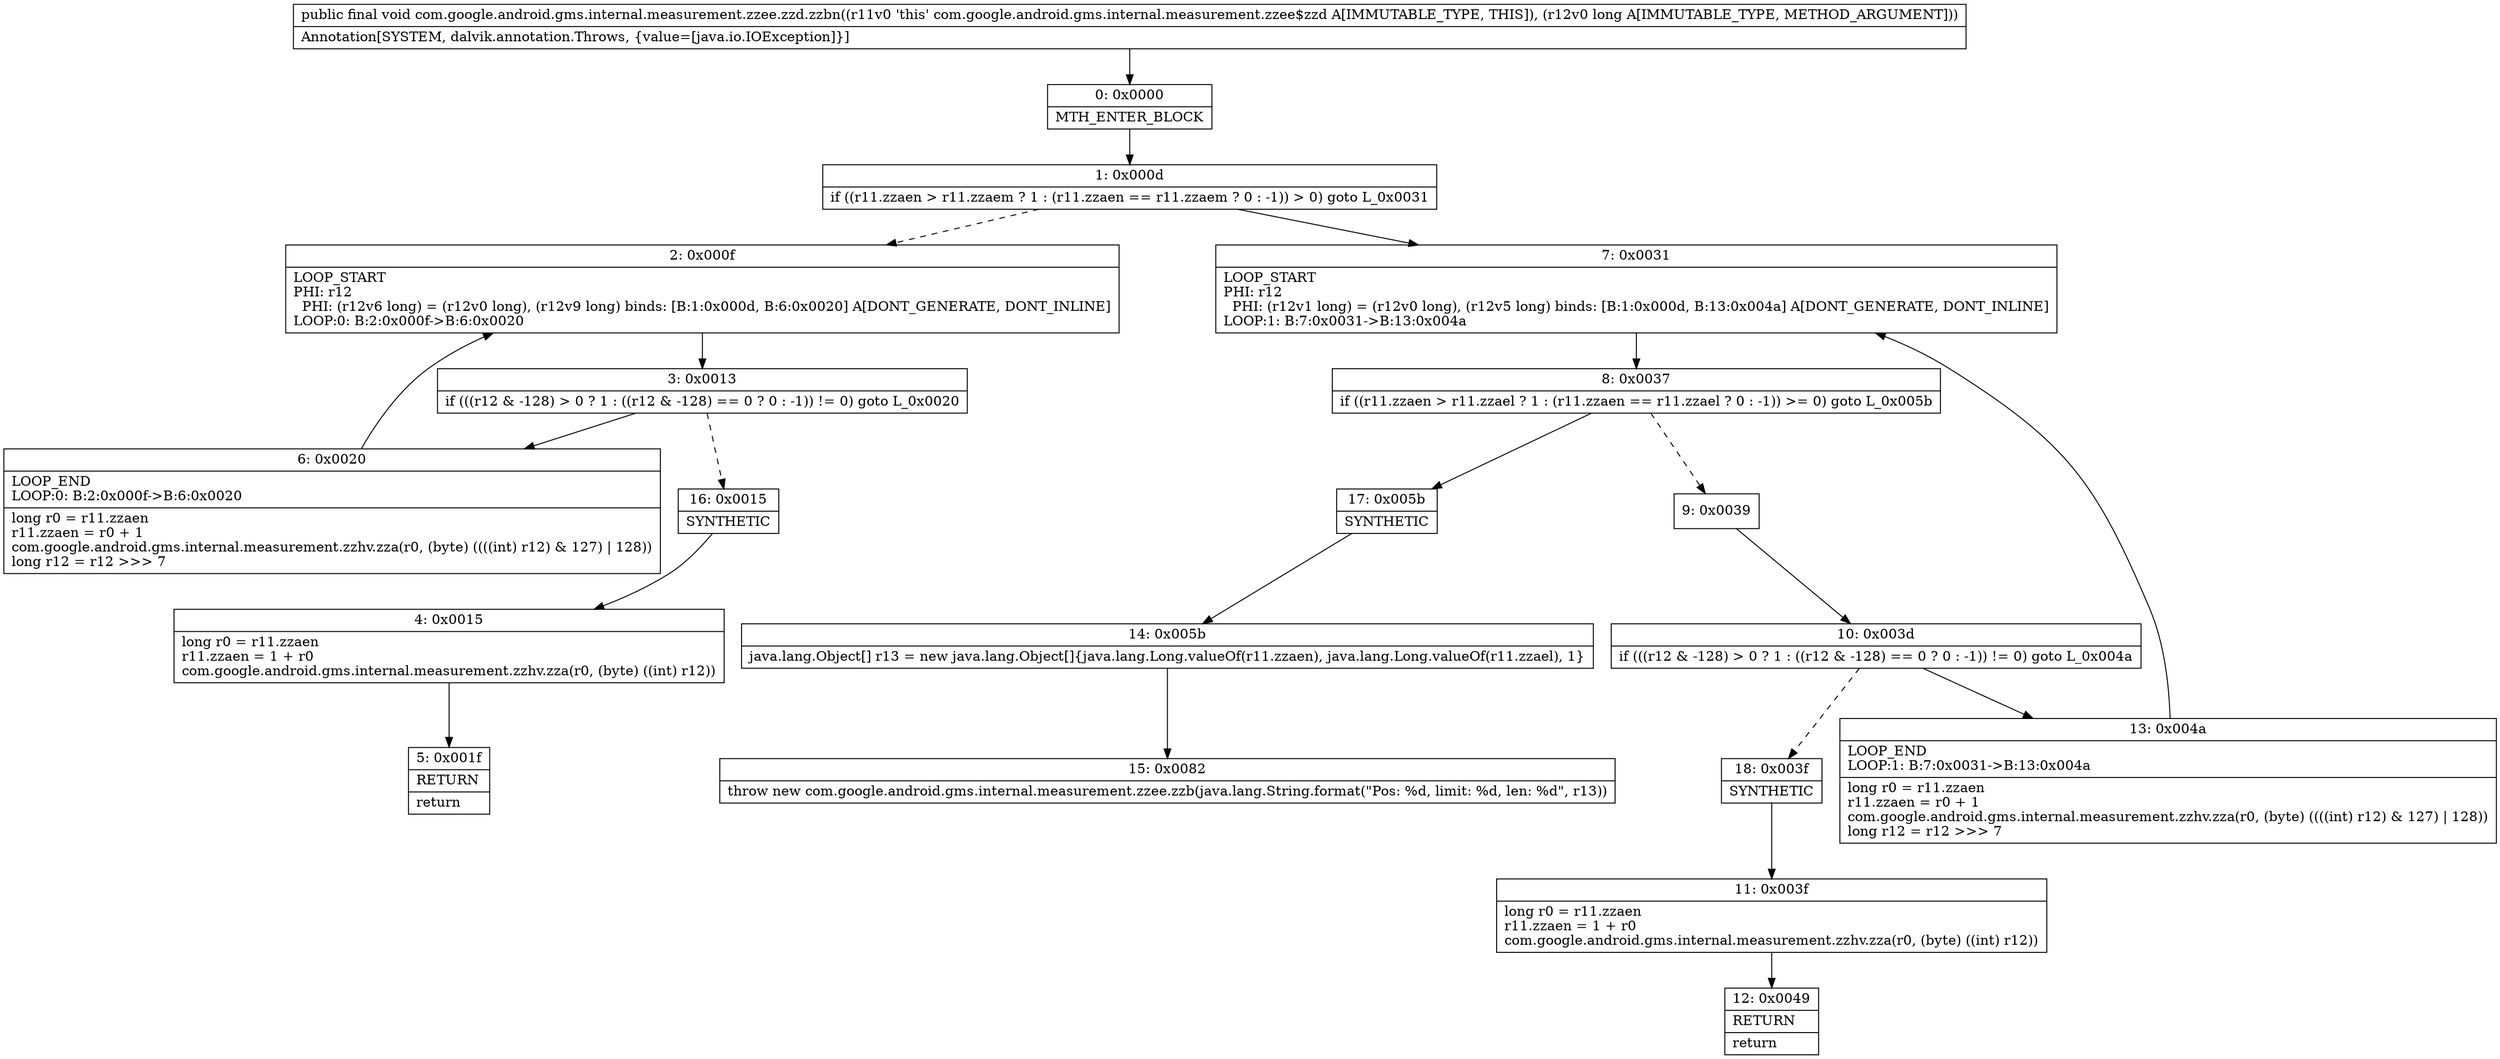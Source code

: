 digraph "CFG forcom.google.android.gms.internal.measurement.zzee.zzd.zzbn(J)V" {
Node_0 [shape=record,label="{0\:\ 0x0000|MTH_ENTER_BLOCK\l}"];
Node_1 [shape=record,label="{1\:\ 0x000d|if ((r11.zzaen \> r11.zzaem ? 1 : (r11.zzaen == r11.zzaem ? 0 : \-1)) \> 0) goto L_0x0031\l}"];
Node_2 [shape=record,label="{2\:\ 0x000f|LOOP_START\lPHI: r12 \l  PHI: (r12v6 long) = (r12v0 long), (r12v9 long) binds: [B:1:0x000d, B:6:0x0020] A[DONT_GENERATE, DONT_INLINE]\lLOOP:0: B:2:0x000f\-\>B:6:0x0020\l}"];
Node_3 [shape=record,label="{3\:\ 0x0013|if (((r12 & \-128) \> 0 ? 1 : ((r12 & \-128) == 0 ? 0 : \-1)) != 0) goto L_0x0020\l}"];
Node_4 [shape=record,label="{4\:\ 0x0015|long r0 = r11.zzaen\lr11.zzaen = 1 + r0\lcom.google.android.gms.internal.measurement.zzhv.zza(r0, (byte) ((int) r12))\l}"];
Node_5 [shape=record,label="{5\:\ 0x001f|RETURN\l|return\l}"];
Node_6 [shape=record,label="{6\:\ 0x0020|LOOP_END\lLOOP:0: B:2:0x000f\-\>B:6:0x0020\l|long r0 = r11.zzaen\lr11.zzaen = r0 + 1\lcom.google.android.gms.internal.measurement.zzhv.zza(r0, (byte) ((((int) r12) & 127) \| 128))\llong r12 = r12 \>\>\> 7\l}"];
Node_7 [shape=record,label="{7\:\ 0x0031|LOOP_START\lPHI: r12 \l  PHI: (r12v1 long) = (r12v0 long), (r12v5 long) binds: [B:1:0x000d, B:13:0x004a] A[DONT_GENERATE, DONT_INLINE]\lLOOP:1: B:7:0x0031\-\>B:13:0x004a\l}"];
Node_8 [shape=record,label="{8\:\ 0x0037|if ((r11.zzaen \> r11.zzael ? 1 : (r11.zzaen == r11.zzael ? 0 : \-1)) \>= 0) goto L_0x005b\l}"];
Node_9 [shape=record,label="{9\:\ 0x0039}"];
Node_10 [shape=record,label="{10\:\ 0x003d|if (((r12 & \-128) \> 0 ? 1 : ((r12 & \-128) == 0 ? 0 : \-1)) != 0) goto L_0x004a\l}"];
Node_11 [shape=record,label="{11\:\ 0x003f|long r0 = r11.zzaen\lr11.zzaen = 1 + r0\lcom.google.android.gms.internal.measurement.zzhv.zza(r0, (byte) ((int) r12))\l}"];
Node_12 [shape=record,label="{12\:\ 0x0049|RETURN\l|return\l}"];
Node_13 [shape=record,label="{13\:\ 0x004a|LOOP_END\lLOOP:1: B:7:0x0031\-\>B:13:0x004a\l|long r0 = r11.zzaen\lr11.zzaen = r0 + 1\lcom.google.android.gms.internal.measurement.zzhv.zza(r0, (byte) ((((int) r12) & 127) \| 128))\llong r12 = r12 \>\>\> 7\l}"];
Node_14 [shape=record,label="{14\:\ 0x005b|java.lang.Object[] r13 = new java.lang.Object[]\{java.lang.Long.valueOf(r11.zzaen), java.lang.Long.valueOf(r11.zzael), 1\}\l}"];
Node_15 [shape=record,label="{15\:\ 0x0082|throw new com.google.android.gms.internal.measurement.zzee.zzb(java.lang.String.format(\"Pos: %d, limit: %d, len: %d\", r13))\l}"];
Node_16 [shape=record,label="{16\:\ 0x0015|SYNTHETIC\l}"];
Node_17 [shape=record,label="{17\:\ 0x005b|SYNTHETIC\l}"];
Node_18 [shape=record,label="{18\:\ 0x003f|SYNTHETIC\l}"];
MethodNode[shape=record,label="{public final void com.google.android.gms.internal.measurement.zzee.zzd.zzbn((r11v0 'this' com.google.android.gms.internal.measurement.zzee$zzd A[IMMUTABLE_TYPE, THIS]), (r12v0 long A[IMMUTABLE_TYPE, METHOD_ARGUMENT]))  | Annotation[SYSTEM, dalvik.annotation.Throws, \{value=[java.io.IOException]\}]\l}"];
MethodNode -> Node_0;
Node_0 -> Node_1;
Node_1 -> Node_2[style=dashed];
Node_1 -> Node_7;
Node_2 -> Node_3;
Node_3 -> Node_6;
Node_3 -> Node_16[style=dashed];
Node_4 -> Node_5;
Node_6 -> Node_2;
Node_7 -> Node_8;
Node_8 -> Node_9[style=dashed];
Node_8 -> Node_17;
Node_9 -> Node_10;
Node_10 -> Node_13;
Node_10 -> Node_18[style=dashed];
Node_11 -> Node_12;
Node_13 -> Node_7;
Node_14 -> Node_15;
Node_16 -> Node_4;
Node_17 -> Node_14;
Node_18 -> Node_11;
}


